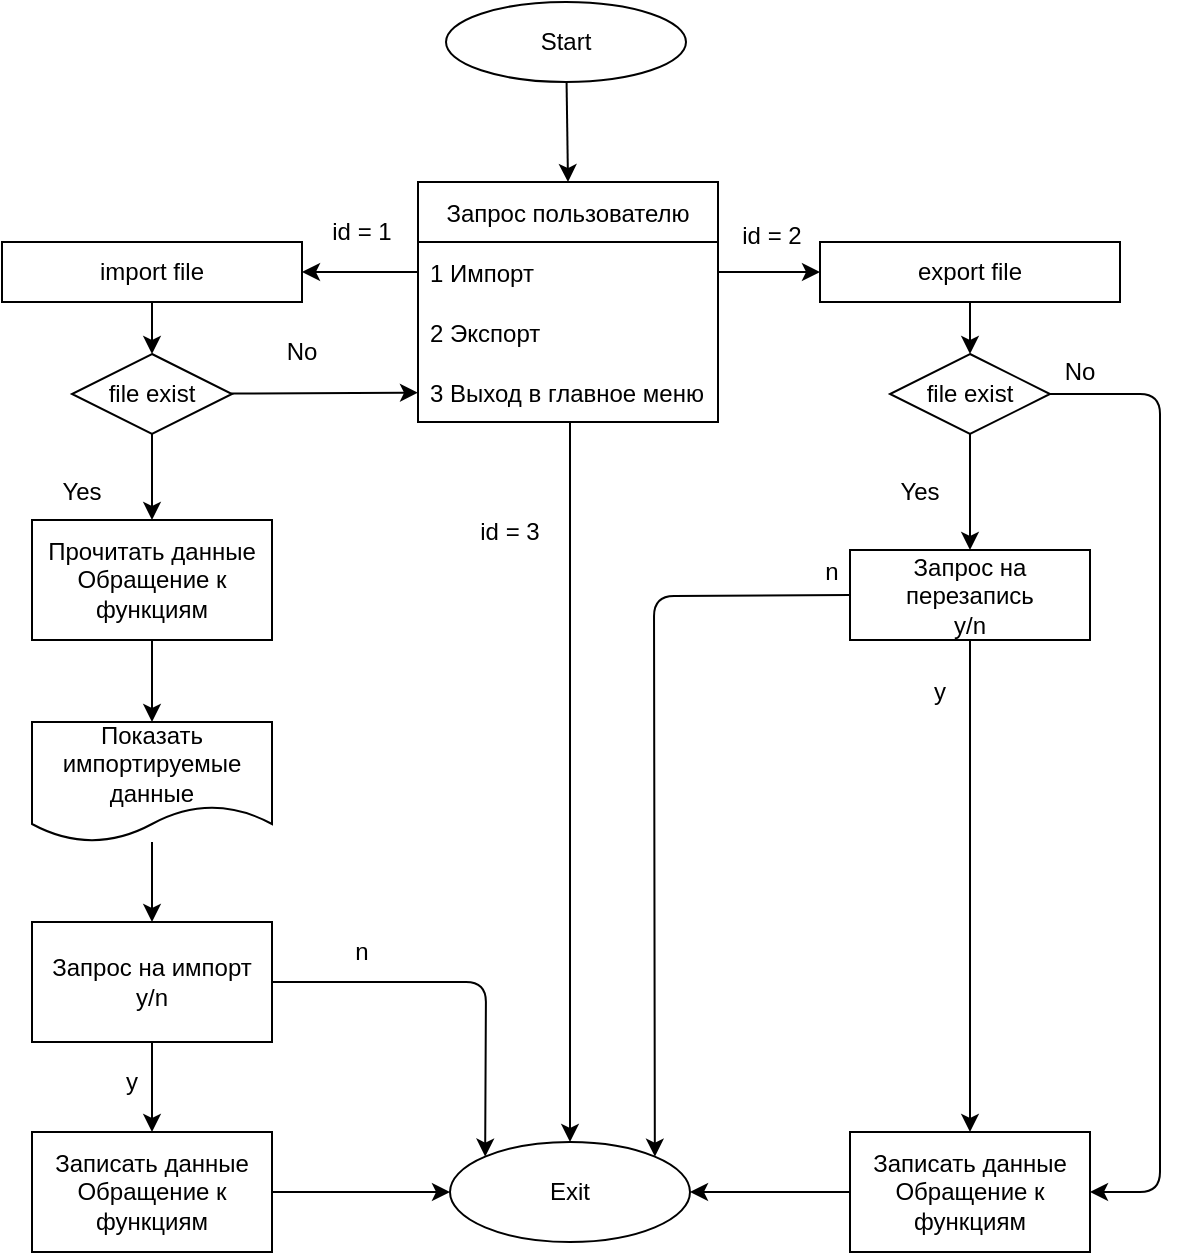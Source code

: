 <mxfile version="20.0.1" type="device"><diagram id="P_-Gmj8TYhM2iiGdNwmp" name="Страница 1"><mxGraphModel dx="1422" dy="772" grid="1" gridSize="10" guides="1" tooltips="1" connect="1" arrows="1" fold="1" page="1" pageScale="1" pageWidth="827" pageHeight="1169" math="0" shadow="0"><root><mxCell id="0"/><mxCell id="1" parent="0"/><mxCell id="7" value="" style="edgeStyle=none;html=1;entryX=0.5;entryY=0;entryDx=0;entryDy=0;" parent="1" source="2" target="3" edge="1"><mxGeometry relative="1" as="geometry"/></mxCell><mxCell id="2" value="Start" style="ellipse;whiteSpace=wrap;html=1;" parent="1" vertex="1"><mxGeometry x="352" y="30" width="120" height="40" as="geometry"/></mxCell><mxCell id="3" value="Запрос пользователю" style="swimlane;fontStyle=0;childLayout=stackLayout;horizontal=1;startSize=30;horizontalStack=0;resizeParent=1;resizeParentMax=0;resizeLast=0;collapsible=1;marginBottom=0;" parent="1" vertex="1"><mxGeometry x="338" y="120" width="150" height="120" as="geometry"><mxRectangle x="338" y="120" width="150" height="30" as="alternateBounds"/></mxGeometry></mxCell><mxCell id="4" value="1 Импорт" style="text;strokeColor=none;fillColor=none;align=left;verticalAlign=middle;spacingLeft=4;spacingRight=4;overflow=hidden;points=[[0,0.5],[1,0.5]];portConstraint=eastwest;rotatable=0;" parent="3" vertex="1"><mxGeometry y="30" width="150" height="30" as="geometry"/></mxCell><mxCell id="5" value="2 Экспорт" style="text;strokeColor=none;fillColor=none;align=left;verticalAlign=middle;spacingLeft=4;spacingRight=4;overflow=hidden;points=[[0,0.5],[1,0.5]];portConstraint=eastwest;rotatable=0;" parent="3" vertex="1"><mxGeometry y="60" width="150" height="30" as="geometry"/></mxCell><mxCell id="6" value="3 Выход в главное меню" style="text;strokeColor=none;fillColor=none;align=left;verticalAlign=middle;spacingLeft=4;spacingRight=4;overflow=hidden;points=[[0,0.5],[1,0.5]];portConstraint=eastwest;rotatable=0;" parent="3" vertex="1"><mxGeometry y="90" width="150" height="30" as="geometry"/></mxCell><mxCell id="8" value="Exit" style="ellipse;whiteSpace=wrap;html=1;" parent="1" vertex="1"><mxGeometry x="354" y="600" width="120" height="50" as="geometry"/></mxCell><mxCell id="9" style="edgeStyle=none;html=1;entryX=0.5;entryY=0;entryDx=0;entryDy=0;" parent="1" target="8" edge="1"><mxGeometry relative="1" as="geometry"><mxPoint x="414" y="240" as="sourcePoint"/></mxGeometry></mxCell><mxCell id="10" value="id = 3" style="text;html=1;strokeColor=none;fillColor=none;align=center;verticalAlign=middle;whiteSpace=wrap;rounded=0;" parent="1" vertex="1"><mxGeometry x="354" y="280" width="60" height="30" as="geometry"/></mxCell><mxCell id="14" value="" style="edgeStyle=none;html=1;" parent="1" source="11" target="13" edge="1"><mxGeometry relative="1" as="geometry"/></mxCell><mxCell id="11" value="import file" style="rounded=0;whiteSpace=wrap;html=1;" parent="1" vertex="1"><mxGeometry x="130" y="150" width="150" height="30" as="geometry"/></mxCell><mxCell id="12" style="edgeStyle=none;html=1;entryX=1;entryY=0.5;entryDx=0;entryDy=0;" parent="1" source="4" target="11" edge="1"><mxGeometry relative="1" as="geometry"/></mxCell><mxCell id="16" value="" style="edgeStyle=none;html=1;" parent="1" source="13" target="6" edge="1"><mxGeometry relative="1" as="geometry"/></mxCell><mxCell id="28" style="edgeStyle=none;html=1;exitX=0.5;exitY=1;exitDx=0;exitDy=0;entryX=0.5;entryY=0;entryDx=0;entryDy=0;" parent="1" source="13" target="27" edge="1"><mxGeometry relative="1" as="geometry"/></mxCell><mxCell id="13" value="file exist" style="rhombus;whiteSpace=wrap;html=1;" parent="1" vertex="1"><mxGeometry x="165" y="206" width="80" height="40" as="geometry"/></mxCell><mxCell id="26" value="" style="edgeStyle=none;html=1;" parent="1" source="15" target="25" edge="1"><mxGeometry relative="1" as="geometry"/></mxCell><mxCell id="15" value="Показать импортируемые данные" style="shape=document;whiteSpace=wrap;html=1;boundedLbl=1;" parent="1" vertex="1"><mxGeometry x="145" y="390" width="120" height="60" as="geometry"/></mxCell><mxCell id="17" value="id = 1" style="text;html=1;strokeColor=none;fillColor=none;align=center;verticalAlign=middle;whiteSpace=wrap;rounded=0;" parent="1" vertex="1"><mxGeometry x="280" y="130" width="60" height="30" as="geometry"/></mxCell><mxCell id="18" value="No" style="text;html=1;strokeColor=none;fillColor=none;align=center;verticalAlign=middle;whiteSpace=wrap;rounded=0;" parent="1" vertex="1"><mxGeometry x="250" y="190" width="60" height="30" as="geometry"/></mxCell><mxCell id="20" value="Yes" style="text;html=1;strokeColor=none;fillColor=none;align=center;verticalAlign=middle;whiteSpace=wrap;rounded=0;" parent="1" vertex="1"><mxGeometry x="140" y="260" width="60" height="30" as="geometry"/></mxCell><mxCell id="30" style="edgeStyle=none;html=1;entryX=0;entryY=0;entryDx=0;entryDy=0;exitX=1;exitY=0.5;exitDx=0;exitDy=0;" parent="1" source="25" target="8" edge="1"><mxGeometry relative="1" as="geometry"><Array as="points"><mxPoint x="372" y="520"/></Array></mxGeometry></mxCell><mxCell id="33" style="edgeStyle=none;html=1;exitX=0.5;exitY=1;exitDx=0;exitDy=0;entryX=0.5;entryY=0;entryDx=0;entryDy=0;" parent="1" source="25" target="32" edge="1"><mxGeometry relative="1" as="geometry"/></mxCell><mxCell id="25" value="Запрос на импорт&lt;br&gt;y/n" style="rounded=0;whiteSpace=wrap;html=1;" parent="1" vertex="1"><mxGeometry x="145" y="490" width="120" height="60" as="geometry"/></mxCell><mxCell id="29" style="edgeStyle=none;html=1;exitX=0.5;exitY=1;exitDx=0;exitDy=0;entryX=0.5;entryY=0;entryDx=0;entryDy=0;" parent="1" source="27" target="15" edge="1"><mxGeometry relative="1" as="geometry"/></mxCell><mxCell id="27" value="Прочитать данные&lt;br&gt;Обращение к функциям" style="rounded=0;whiteSpace=wrap;html=1;" parent="1" vertex="1"><mxGeometry x="145" y="289" width="120" height="60" as="geometry"/></mxCell><mxCell id="31" value="n" style="text;html=1;strokeColor=none;fillColor=none;align=center;verticalAlign=middle;whiteSpace=wrap;rounded=0;" parent="1" vertex="1"><mxGeometry x="280" y="490" width="60" height="30" as="geometry"/></mxCell><mxCell id="34" style="edgeStyle=none;html=1;exitX=1;exitY=0.5;exitDx=0;exitDy=0;entryX=0;entryY=0.5;entryDx=0;entryDy=0;" parent="1" source="32" target="8" edge="1"><mxGeometry relative="1" as="geometry"/></mxCell><mxCell id="32" value="Записать данные&lt;br&gt;Обращение к функциям" style="rounded=0;whiteSpace=wrap;html=1;" parent="1" vertex="1"><mxGeometry x="145" y="595" width="120" height="60" as="geometry"/></mxCell><mxCell id="35" value="" style="edgeStyle=none;html=1;" parent="1" source="36" target="38" edge="1"><mxGeometry relative="1" as="geometry"/></mxCell><mxCell id="36" value="export file" style="rounded=0;whiteSpace=wrap;html=1;" parent="1" vertex="1"><mxGeometry x="539" y="150" width="150" height="30" as="geometry"/></mxCell><mxCell id="49" style="edgeStyle=none;html=1;exitX=1;exitY=0.5;exitDx=0;exitDy=0;entryX=1;entryY=0.5;entryDx=0;entryDy=0;" parent="1" source="38" target="47" edge="1"><mxGeometry relative="1" as="geometry"><Array as="points"><mxPoint x="709" y="226"/><mxPoint x="709" y="625"/></Array></mxGeometry></mxCell><mxCell id="51" style="edgeStyle=none;html=1;entryX=0.5;entryY=0;entryDx=0;entryDy=0;startArrow=none;exitX=0.5;exitY=1;exitDx=0;exitDy=0;" parent="1" source="38" target="44" edge="1"><mxGeometry relative="1" as="geometry"><mxPoint x="499" y="420" as="sourcePoint"/><Array as="points"/></mxGeometry></mxCell><mxCell id="38" value="file exist" style="rhombus;whiteSpace=wrap;html=1;" parent="1" vertex="1"><mxGeometry x="574" y="206" width="80" height="40" as="geometry"/></mxCell><mxCell id="41" value="No" style="text;html=1;strokeColor=none;fillColor=none;align=center;verticalAlign=middle;whiteSpace=wrap;rounded=0;" parent="1" vertex="1"><mxGeometry x="639" y="200" width="60" height="30" as="geometry"/></mxCell><mxCell id="53" style="edgeStyle=none;html=1;entryX=1;entryY=0;entryDx=0;entryDy=0;exitX=0;exitY=0.5;exitDx=0;exitDy=0;" parent="1" source="44" target="8" edge="1"><mxGeometry relative="1" as="geometry"><Array as="points"><mxPoint x="456" y="327"/></Array></mxGeometry></mxCell><mxCell id="58" style="edgeStyle=none;html=1;exitX=0.5;exitY=1;exitDx=0;exitDy=0;entryX=0.5;entryY=0;entryDx=0;entryDy=0;" parent="1" source="44" target="47" edge="1"><mxGeometry relative="1" as="geometry"/></mxCell><mxCell id="44" value="Запрос на перезапись&lt;br&gt;y/n" style="rounded=0;whiteSpace=wrap;html=1;" parent="1" vertex="1"><mxGeometry x="554" y="304" width="120" height="45" as="geometry"/></mxCell><mxCell id="50" style="edgeStyle=none;html=1;exitX=0;exitY=0.5;exitDx=0;exitDy=0;" parent="1" source="47" target="8" edge="1"><mxGeometry relative="1" as="geometry"/></mxCell><mxCell id="47" value="Записать данные&lt;br&gt;Обращение к функциям" style="rounded=0;whiteSpace=wrap;html=1;" parent="1" vertex="1"><mxGeometry x="554" y="595" width="120" height="60" as="geometry"/></mxCell><mxCell id="48" style="edgeStyle=none;html=1;exitX=1;exitY=0.5;exitDx=0;exitDy=0;entryX=0;entryY=0.5;entryDx=0;entryDy=0;" parent="1" source="4" target="36" edge="1"><mxGeometry relative="1" as="geometry"/></mxCell><mxCell id="42" value="Yes" style="text;html=1;strokeColor=none;fillColor=none;align=center;verticalAlign=middle;whiteSpace=wrap;rounded=0;" parent="1" vertex="1"><mxGeometry x="559" y="260" width="60" height="30" as="geometry"/></mxCell><mxCell id="54" value="n" style="text;html=1;strokeColor=none;fillColor=none;align=center;verticalAlign=middle;whiteSpace=wrap;rounded=0;" parent="1" vertex="1"><mxGeometry x="515" y="300" width="60" height="30" as="geometry"/></mxCell><mxCell id="56" value="y" style="text;html=1;strokeColor=none;fillColor=none;align=center;verticalAlign=middle;whiteSpace=wrap;rounded=0;" parent="1" vertex="1"><mxGeometry x="569" y="360" width="60" height="30" as="geometry"/></mxCell><mxCell id="57" value="y" style="text;html=1;strokeColor=none;fillColor=none;align=center;verticalAlign=middle;whiteSpace=wrap;rounded=0;" parent="1" vertex="1"><mxGeometry x="165" y="555" width="60" height="30" as="geometry"/></mxCell><mxCell id="59" value="id = 2" style="text;html=1;strokeColor=none;fillColor=none;align=center;verticalAlign=middle;whiteSpace=wrap;rounded=0;" parent="1" vertex="1"><mxGeometry x="485" y="132" width="60" height="30" as="geometry"/></mxCell></root></mxGraphModel></diagram></mxfile>